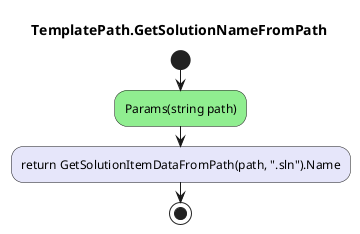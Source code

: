 @startuml TemplatePath.GetSolutionNameFromPath
title TemplatePath.GetSolutionNameFromPath
start
#LightGreen:Params(string path);
#Lavender:return GetSolutionItemDataFromPath(path, ".sln").Name;
stop
@enduml
